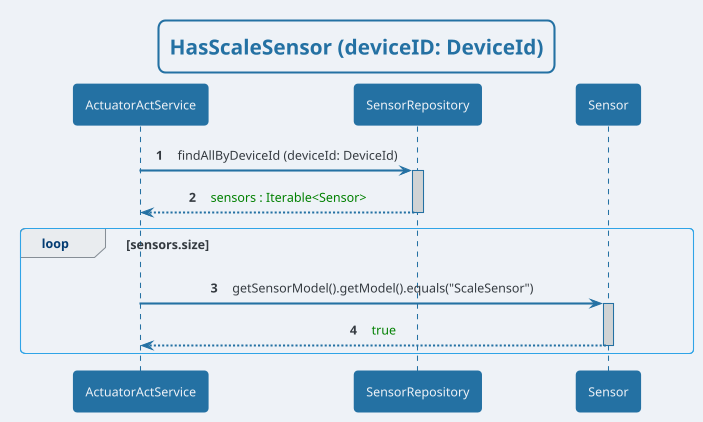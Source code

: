 @startuml
'https://plantuml.com/sequence-diagram

!theme cerulean-outline

skinparam backgroundColor #EEF2F7
skinparam titleBorderRoundCorner 15
skinparam titleBorderThickness 2
skinparam titleBorderColor #2471A3
skinparam titleFontColor #2471A3
skinparam sequenceArrowThickness 2
skinparam defaultTextAlignment center
skinparam sequenceParticipantBorderThickness 2
skinparam sequenceParticipantFontColor #EEF2F7
skinparam sequenceLifeLineBorderColor #2471A3
skinparam sequenceLifeLineBorderThickness 1.5
skinparam sequenceParticipantBackgroundColor #2471A3
skinparam sequenceParticipantBorderColor #2471A3
skinparam CollectionsBorderColor #000000
skinparam CollectionsBackgroundColor #2471A3
skinparam CollectionsFontColor #EEF2F7
skinparam ArrowColor #2471A3
skinparam ArrowThickness 2
skinparam sequenceLifeLineBackgroundColor #D0D3D4
autonumber

title HasScaleSensor (deviceID: DeviceId)

ActuatorActService -> SensorRepository: findAllByDeviceId (deviceId: DeviceId)
activate SensorRepository
SensorRepository --> ActuatorActService: <font color="green">sensors : Iterable<Sensor> </font>
deactivate SensorRepository
loop sensors.size
ActuatorActService -> Sensor: getSensorModel().getModel().equals("ScaleSensor")
activate Sensor
Sensor --> ActuatorActService: <font color="green">true </font>
deactivate Sensor
end
@enduml